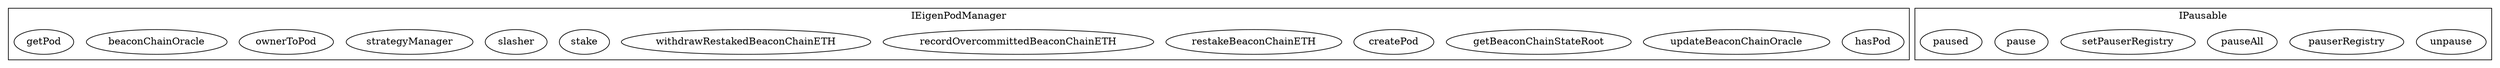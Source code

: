 strict digraph {
subgraph cluster_6457_IEigenPodManager {
label = "IEigenPodManager"
"6457_hasPod" [label="hasPod"]
"6457_updateBeaconChainOracle" [label="updateBeaconChainOracle"]
"6457_getBeaconChainStateRoot" [label="getBeaconChainStateRoot"]
"6457_createPod" [label="createPod"]
"6457_restakeBeaconChainETH" [label="restakeBeaconChainETH"]
"6457_recordOvercommittedBeaconChainETH" [label="recordOvercommittedBeaconChainETH"]
"6457_withdrawRestakedBeaconChainETH" [label="withdrawRestakedBeaconChainETH"]
"6457_stake" [label="stake"]
"6457_slasher" [label="slasher"]
"6457_strategyManager" [label="strategyManager"]
"6457_ownerToPod" [label="ownerToPod"]
"6457_beaconChainOracle" [label="beaconChainOracle"]
"6457_getPod" [label="getPod"]
}subgraph cluster_6506_IPausable {
label = "IPausable"
"6506_unpause" [label="unpause"]
"6506_pauserRegistry" [label="pauserRegistry"]
"6506_pauseAll" [label="pauseAll"]
"6506_setPauserRegistry" [label="setPauserRegistry"]
"6506_pause" [label="pause"]
"6506_paused" [label="paused"]
}subgraph cluster_solidity {
label = "[Solidity]"
}
}